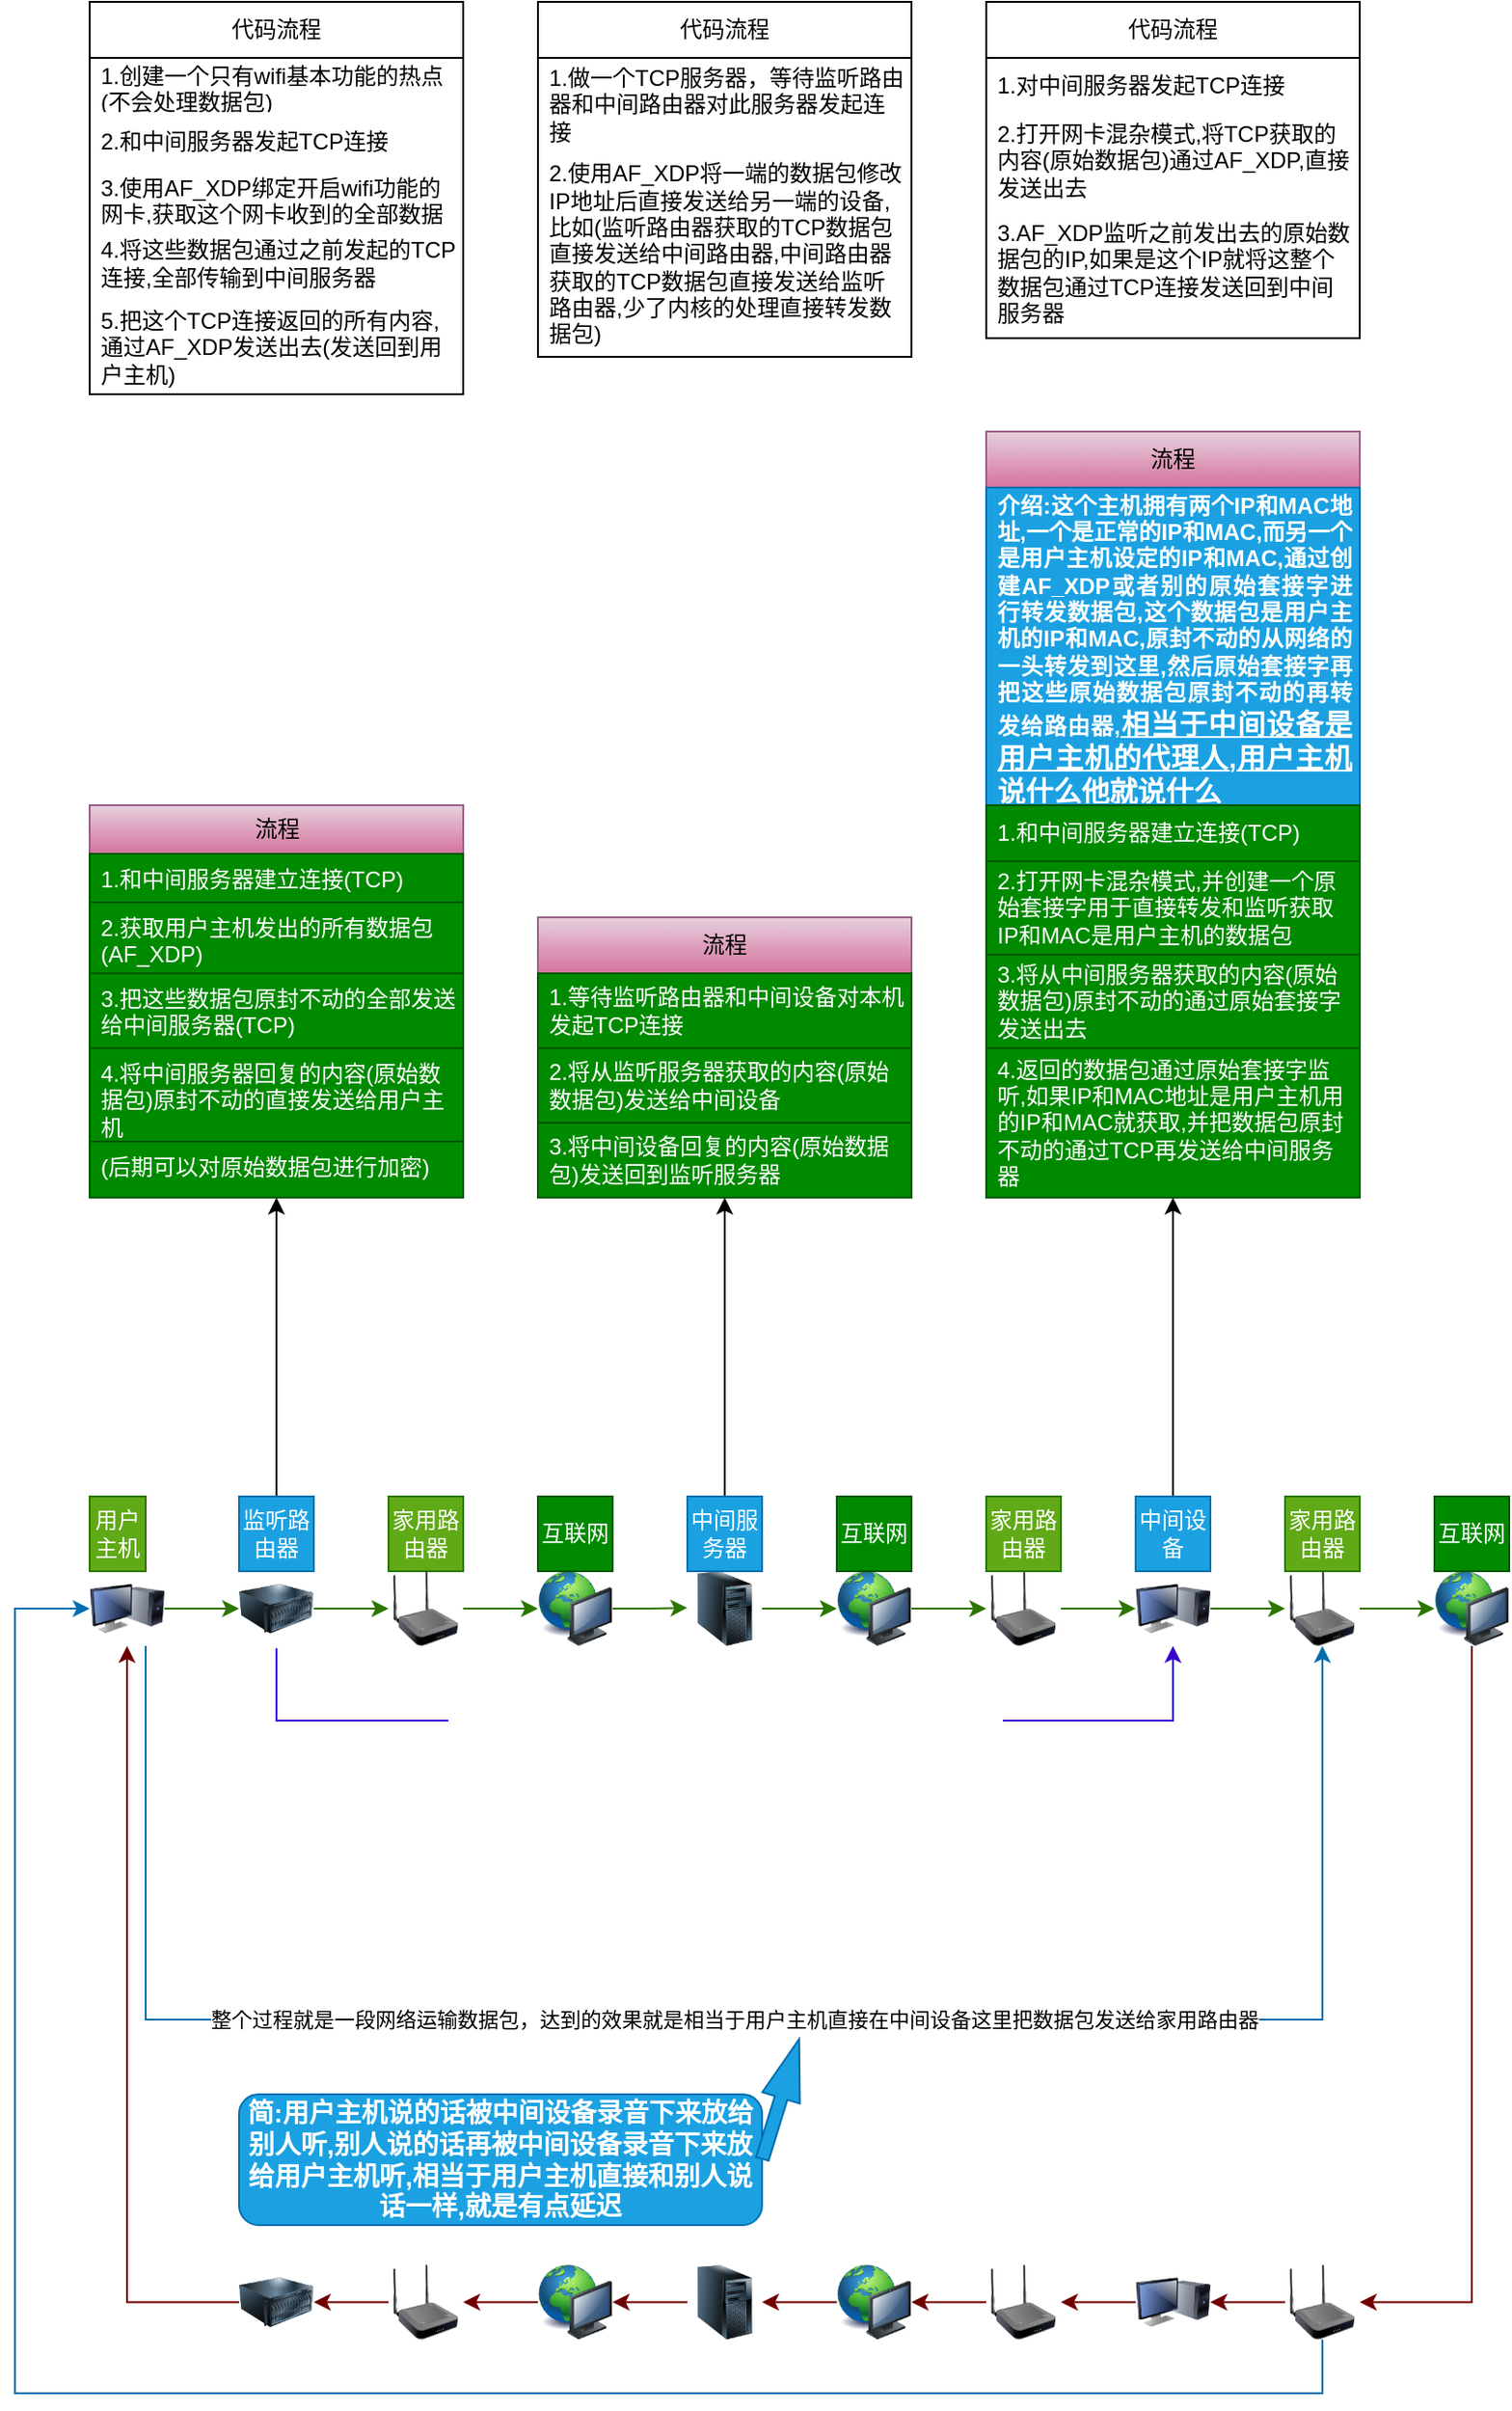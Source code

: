 <mxfile version="24.9.1">
  <diagram name="第 1 页" id="gAtkW7bylOQtAJeNs2VR">
    <mxGraphModel dx="1426" dy="781" grid="1" gridSize="10" guides="1" tooltips="1" connect="1" arrows="1" fold="1" page="1" pageScale="1" pageWidth="2339" pageHeight="3300" background="none" math="0" shadow="0">
      <root>
        <mxCell id="0" />
        <mxCell id="1" parent="0" />
        <mxCell id="x-CzQK53TSkIjmQ8a_DJ-5" style="edgeStyle=orthogonalEdgeStyle;rounded=0;orthogonalLoop=1;jettySize=auto;html=1;exitX=1;exitY=0.5;exitDx=0;exitDy=0;entryX=0;entryY=0.5;entryDx=0;entryDy=0;fillColor=#60a917;strokeColor=#2D7600;" parent="1" source="x-CzQK53TSkIjmQ8a_DJ-3" edge="1">
          <mxGeometry relative="1" as="geometry">
            <mxPoint x="360" y="1420" as="targetPoint" />
          </mxGeometry>
        </mxCell>
        <mxCell id="x-CzQK53TSkIjmQ8a_DJ-3" value="" style="image;html=1;image=img/lib/clip_art/computers/Server_128x128.png" parent="1" vertex="1">
          <mxGeometry x="280" y="1398.75" width="40" height="42.5" as="geometry" />
        </mxCell>
        <mxCell id="x-CzQK53TSkIjmQ8a_DJ-8" value="用户主机" style="text;html=1;align=center;verticalAlign=middle;whiteSpace=wrap;rounded=0;fillColor=#60a917;fontColor=#ffffff;strokeColor=#2D7600;" parent="1" vertex="1">
          <mxGeometry x="200" y="1360" width="30" height="40" as="geometry" />
        </mxCell>
        <mxCell id="c1YNYs62HSvp9bsKqj9E-18" style="edgeStyle=orthogonalEdgeStyle;rounded=0;orthogonalLoop=1;jettySize=auto;html=1;" parent="1" source="x-CzQK53TSkIjmQ8a_DJ-10" edge="1">
          <mxGeometry relative="1" as="geometry">
            <mxPoint x="300" y="1200" as="targetPoint" />
          </mxGeometry>
        </mxCell>
        <mxCell id="x-CzQK53TSkIjmQ8a_DJ-10" value="监听路由器" style="text;html=1;align=center;verticalAlign=middle;whiteSpace=wrap;rounded=0;fillColor=#1ba1e2;fontColor=#ffffff;strokeColor=#006EAF;" parent="1" vertex="1">
          <mxGeometry x="280" y="1360" width="40" height="40" as="geometry" />
        </mxCell>
        <mxCell id="x-CzQK53TSkIjmQ8a_DJ-12" style="edgeStyle=orthogonalEdgeStyle;rounded=0;orthogonalLoop=1;jettySize=auto;html=1;entryX=0;entryY=0.5;entryDx=0;entryDy=0;fillColor=#60a917;strokeColor=#2D7600;" parent="1" source="x-CzQK53TSkIjmQ8a_DJ-11" target="x-CzQK53TSkIjmQ8a_DJ-3" edge="1">
          <mxGeometry relative="1" as="geometry" />
        </mxCell>
        <mxCell id="x-CzQK53TSkIjmQ8a_DJ-11" value="" style="image;html=1;image=img/lib/clip_art/computers/Monitor_Tower_128x128.png" parent="1" vertex="1">
          <mxGeometry x="200" y="1400" width="40" height="40" as="geometry" />
        </mxCell>
        <mxCell id="x-CzQK53TSkIjmQ8a_DJ-15" value="家用路由器" style="text;html=1;align=center;verticalAlign=middle;whiteSpace=wrap;rounded=0;fillColor=#60a917;fontColor=#ffffff;strokeColor=#2D7600;" parent="1" vertex="1">
          <mxGeometry x="360" y="1360" width="40" height="40" as="geometry" />
        </mxCell>
        <mxCell id="x-CzQK53TSkIjmQ8a_DJ-20" style="edgeStyle=orthogonalEdgeStyle;rounded=0;orthogonalLoop=1;jettySize=auto;html=1;exitX=1;exitY=0.5;exitDx=0;exitDy=0;fillColor=#60a917;strokeColor=#2D7600;" parent="1" source="x-CzQK53TSkIjmQ8a_DJ-17" edge="1">
          <mxGeometry relative="1" as="geometry">
            <mxPoint x="520" y="1419.571" as="targetPoint" />
          </mxGeometry>
        </mxCell>
        <mxCell id="x-CzQK53TSkIjmQ8a_DJ-17" value="" style="image;html=1;image=img/lib/clip_art/computers/Network_128x128.png" parent="1" vertex="1">
          <mxGeometry x="440" y="1400" width="40" height="40" as="geometry" />
        </mxCell>
        <mxCell id="x-CzQK53TSkIjmQ8a_DJ-19" value="互联网" style="text;html=1;align=center;verticalAlign=middle;whiteSpace=wrap;rounded=0;fillColor=#008a00;fontColor=#ffffff;strokeColor=#005700;" parent="1" vertex="1">
          <mxGeometry x="440" y="1360" width="40" height="40" as="geometry" />
        </mxCell>
        <mxCell id="x-CzQK53TSkIjmQ8a_DJ-25" style="edgeStyle=orthogonalEdgeStyle;rounded=0;orthogonalLoop=1;jettySize=auto;html=1;fillColor=#60a917;strokeColor=#2D7600;" parent="1" source="x-CzQK53TSkIjmQ8a_DJ-21" edge="1">
          <mxGeometry relative="1" as="geometry">
            <mxPoint x="600" y="1420" as="targetPoint" />
          </mxGeometry>
        </mxCell>
        <mxCell id="x-CzQK53TSkIjmQ8a_DJ-21" value="" style="image;html=1;image=img/lib/clip_art/computers/Server_Tower_128x128.png" parent="1" vertex="1">
          <mxGeometry x="520" y="1400" width="40" height="40" as="geometry" />
        </mxCell>
        <mxCell id="EB0lFnT8MORgTNQC6fG5-3" style="edgeStyle=orthogonalEdgeStyle;rounded=0;orthogonalLoop=1;jettySize=auto;html=1;entryX=0.5;entryY=1;entryDx=0;entryDy=0;entryPerimeter=0;" parent="1" source="x-CzQK53TSkIjmQ8a_DJ-22" target="EB0lFnT8MORgTNQC6fG5-7" edge="1">
          <mxGeometry relative="1" as="geometry">
            <mxPoint x="540" y="1210" as="targetPoint" />
          </mxGeometry>
        </mxCell>
        <mxCell id="x-CzQK53TSkIjmQ8a_DJ-22" value="中间服务器" style="text;html=1;align=center;verticalAlign=middle;whiteSpace=wrap;rounded=0;fillColor=#1ba1e2;fontColor=#ffffff;strokeColor=#006EAF;" parent="1" vertex="1">
          <mxGeometry x="520" y="1360" width="40" height="40" as="geometry" />
        </mxCell>
        <mxCell id="x-CzQK53TSkIjmQ8a_DJ-66" style="edgeStyle=orthogonalEdgeStyle;rounded=0;orthogonalLoop=1;jettySize=auto;html=1;exitX=1;exitY=0.5;exitDx=0;exitDy=0;entryX=0;entryY=0.5;entryDx=0;entryDy=0;fillColor=#60a917;strokeColor=#2D7600;" parent="1" source="x-CzQK53TSkIjmQ8a_DJ-27" target="x-CzQK53TSkIjmQ8a_DJ-17" edge="1">
          <mxGeometry relative="1" as="geometry">
            <mxPoint x="410" y="1420.207" as="targetPoint" />
          </mxGeometry>
        </mxCell>
        <mxCell id="x-CzQK53TSkIjmQ8a_DJ-27" value="" style="image;html=1;image=img/lib/clip_art/networking/Repeater_128x128.png" parent="1" vertex="1">
          <mxGeometry x="360" y="1400" width="40" height="40" as="geometry" />
        </mxCell>
        <mxCell id="x-CzQK53TSkIjmQ8a_DJ-32" style="edgeStyle=orthogonalEdgeStyle;rounded=0;orthogonalLoop=1;jettySize=auto;html=1;fillColor=#60a917;strokeColor=#2D7600;" parent="1" source="x-CzQK53TSkIjmQ8a_DJ-29" edge="1">
          <mxGeometry relative="1" as="geometry">
            <mxPoint x="680" y="1420" as="targetPoint" />
          </mxGeometry>
        </mxCell>
        <mxCell id="x-CzQK53TSkIjmQ8a_DJ-29" value="" style="image;html=1;image=img/lib/clip_art/computers/Network_128x128.png" parent="1" vertex="1">
          <mxGeometry x="600" y="1400" width="40" height="40" as="geometry" />
        </mxCell>
        <mxCell id="x-CzQK53TSkIjmQ8a_DJ-31" value="互联网" style="text;html=1;align=center;verticalAlign=middle;whiteSpace=wrap;rounded=0;fillColor=#008a00;fontColor=#ffffff;strokeColor=#005700;" parent="1" vertex="1">
          <mxGeometry x="600" y="1360" width="40" height="40" as="geometry" />
        </mxCell>
        <mxCell id="x-CzQK53TSkIjmQ8a_DJ-37" style="edgeStyle=orthogonalEdgeStyle;rounded=0;orthogonalLoop=1;jettySize=auto;html=1;fillColor=#60a917;strokeColor=#2D7600;" parent="1" source="x-CzQK53TSkIjmQ8a_DJ-35" edge="1">
          <mxGeometry relative="1" as="geometry">
            <mxPoint x="760" y="1420" as="targetPoint" />
          </mxGeometry>
        </mxCell>
        <mxCell id="x-CzQK53TSkIjmQ8a_DJ-35" value="" style="image;html=1;image=img/lib/clip_art/networking/Repeater_128x128.png" parent="1" vertex="1">
          <mxGeometry x="680" y="1400" width="40" height="40" as="geometry" />
        </mxCell>
        <mxCell id="x-CzQK53TSkIjmQ8a_DJ-36" value="家用路由器" style="text;html=1;align=center;verticalAlign=middle;whiteSpace=wrap;rounded=0;fillColor=#60a917;fontColor=#ffffff;strokeColor=#2D7600;" parent="1" vertex="1">
          <mxGeometry x="680" y="1360" width="40" height="40" as="geometry" />
        </mxCell>
        <mxCell id="x-CzQK53TSkIjmQ8a_DJ-45" style="edgeStyle=orthogonalEdgeStyle;rounded=0;orthogonalLoop=1;jettySize=auto;html=1;fillColor=#60a917;strokeColor=#2D7600;" parent="1" source="x-CzQK53TSkIjmQ8a_DJ-39" edge="1">
          <mxGeometry relative="1" as="geometry">
            <mxPoint x="840" y="1420" as="targetPoint" />
          </mxGeometry>
        </mxCell>
        <mxCell id="x-CzQK53TSkIjmQ8a_DJ-39" value="" style="image;html=1;image=img/lib/clip_art/computers/Monitor_Tower_128x128.png" parent="1" vertex="1">
          <mxGeometry x="760" y="1400" width="40" height="40" as="geometry" />
        </mxCell>
        <mxCell id="EB0lFnT8MORgTNQC6fG5-29" style="edgeStyle=orthogonalEdgeStyle;rounded=0;orthogonalLoop=1;jettySize=auto;html=1;entryX=0.5;entryY=1;entryDx=0;entryDy=0;entryPerimeter=0;" parent="1" source="x-CzQK53TSkIjmQ8a_DJ-40" target="EB0lFnT8MORgTNQC6fG5-39" edge="1">
          <mxGeometry relative="1" as="geometry">
            <mxPoint x="780" y="1210" as="targetPoint" />
          </mxGeometry>
        </mxCell>
        <mxCell id="x-CzQK53TSkIjmQ8a_DJ-40" value="中间设备" style="text;html=1;align=center;verticalAlign=middle;whiteSpace=wrap;rounded=0;fillColor=#1ba1e2;fontColor=#ffffff;strokeColor=#006EAF;" parent="1" vertex="1">
          <mxGeometry x="760" y="1360" width="40" height="40" as="geometry" />
        </mxCell>
        <mxCell id="x-CzQK53TSkIjmQ8a_DJ-49" style="edgeStyle=orthogonalEdgeStyle;rounded=0;orthogonalLoop=1;jettySize=auto;html=1;fillColor=#60a917;strokeColor=#2D7600;" parent="1" source="x-CzQK53TSkIjmQ8a_DJ-47" edge="1">
          <mxGeometry relative="1" as="geometry">
            <mxPoint x="920" y="1420" as="targetPoint" />
          </mxGeometry>
        </mxCell>
        <mxCell id="x-CzQK53TSkIjmQ8a_DJ-47" value="" style="image;html=1;image=img/lib/clip_art/networking/Repeater_128x128.png" parent="1" vertex="1">
          <mxGeometry x="840" y="1400" width="40" height="40" as="geometry" />
        </mxCell>
        <mxCell id="x-CzQK53TSkIjmQ8a_DJ-48" value="家用路由器" style="text;html=1;align=center;verticalAlign=middle;whiteSpace=wrap;rounded=0;fillColor=#60a917;fontColor=#ffffff;strokeColor=#2D7600;" parent="1" vertex="1">
          <mxGeometry x="840" y="1360" width="40" height="40" as="geometry" />
        </mxCell>
        <mxCell id="x-CzQK53TSkIjmQ8a_DJ-60" style="edgeStyle=orthogonalEdgeStyle;rounded=0;orthogonalLoop=1;jettySize=auto;html=1;entryX=1;entryY=0.5;entryDx=0;entryDy=0;fillColor=#a20025;strokeColor=#6F0000;" parent="1" source="x-CzQK53TSkIjmQ8a_DJ-50" target="x-CzQK53TSkIjmQ8a_DJ-53" edge="1">
          <mxGeometry relative="1" as="geometry">
            <mxPoint x="940" y="1772.5" as="targetPoint" />
            <Array as="points">
              <mxPoint x="940" y="1791" />
            </Array>
          </mxGeometry>
        </mxCell>
        <mxCell id="x-CzQK53TSkIjmQ8a_DJ-50" value="" style="image;html=1;image=img/lib/clip_art/computers/Network_128x128.png" parent="1" vertex="1">
          <mxGeometry x="920" y="1400" width="40" height="40" as="geometry" />
        </mxCell>
        <mxCell id="x-CzQK53TSkIjmQ8a_DJ-51" value="互联网" style="text;html=1;align=center;verticalAlign=middle;whiteSpace=wrap;rounded=0;fillColor=#008a00;fontColor=#ffffff;strokeColor=#005700;" parent="1" vertex="1">
          <mxGeometry x="920" y="1360" width="40" height="40" as="geometry" />
        </mxCell>
        <mxCell id="x-CzQK53TSkIjmQ8a_DJ-68" style="edgeStyle=orthogonalEdgeStyle;rounded=0;orthogonalLoop=1;jettySize=auto;html=1;fillColor=#a20025;strokeColor=#6F0000;" parent="1" source="x-CzQK53TSkIjmQ8a_DJ-53" edge="1">
          <mxGeometry relative="1" as="geometry">
            <mxPoint x="800" y="1791.25" as="targetPoint" />
          </mxGeometry>
        </mxCell>
        <mxCell id="EB0lFnT8MORgTNQC6fG5-37" style="edgeStyle=orthogonalEdgeStyle;rounded=0;orthogonalLoop=1;jettySize=auto;html=1;entryX=0;entryY=0.5;entryDx=0;entryDy=0;fillColor=#1ba1e2;strokeColor=#006EAF;movable=1;resizable=1;rotatable=1;deletable=1;editable=1;locked=0;connectable=1;exitX=0.5;exitY=1;exitDx=0;exitDy=0;" parent="1" source="x-CzQK53TSkIjmQ8a_DJ-53" target="x-CzQK53TSkIjmQ8a_DJ-11" edge="1">
          <mxGeometry relative="1" as="geometry">
            <Array as="points">
              <mxPoint x="860" y="1840" />
              <mxPoint x="160" y="1840" />
              <mxPoint x="160" y="1420" />
            </Array>
            <mxPoint x="900" y="1830" as="sourcePoint" />
          </mxGeometry>
        </mxCell>
        <mxCell id="x-CzQK53TSkIjmQ8a_DJ-53" value="" style="image;html=1;image=img/lib/clip_art/networking/Repeater_128x128.png" parent="1" vertex="1">
          <mxGeometry x="840" y="1771.25" width="40" height="40" as="geometry" />
        </mxCell>
        <mxCell id="x-CzQK53TSkIjmQ8a_DJ-70" style="edgeStyle=orthogonalEdgeStyle;rounded=0;orthogonalLoop=1;jettySize=auto;html=1;entryX=1;entryY=0.5;entryDx=0;entryDy=0;fillColor=#a20025;strokeColor=#6F0000;" parent="1" source="x-CzQK53TSkIjmQ8a_DJ-54" target="x-CzQK53TSkIjmQ8a_DJ-58" edge="1">
          <mxGeometry relative="1" as="geometry" />
        </mxCell>
        <mxCell id="x-CzQK53TSkIjmQ8a_DJ-54" value="" style="image;html=1;image=img/lib/clip_art/networking/Repeater_128x128.png" parent="1" vertex="1">
          <mxGeometry x="680" y="1771.25" width="40" height="40" as="geometry" />
        </mxCell>
        <mxCell id="x-CzQK53TSkIjmQ8a_DJ-76" style="edgeStyle=orthogonalEdgeStyle;rounded=0;orthogonalLoop=1;jettySize=auto;html=1;entryX=1;entryY=0.5;entryDx=0;entryDy=0;fillColor=#a20025;strokeColor=#6F0000;" parent="1" source="x-CzQK53TSkIjmQ8a_DJ-55" target="x-CzQK53TSkIjmQ8a_DJ-63" edge="1">
          <mxGeometry relative="1" as="geometry" />
        </mxCell>
        <mxCell id="x-CzQK53TSkIjmQ8a_DJ-55" value="" style="image;html=1;image=img/lib/clip_art/networking/Repeater_128x128.png" parent="1" vertex="1">
          <mxGeometry x="360" y="1771.25" width="40" height="40" as="geometry" />
        </mxCell>
        <mxCell id="x-CzQK53TSkIjmQ8a_DJ-73" style="edgeStyle=orthogonalEdgeStyle;rounded=0;orthogonalLoop=1;jettySize=auto;html=1;entryX=1;entryY=0.5;entryDx=0;entryDy=0;fillColor=#a20025;strokeColor=#6F0000;" parent="1" source="x-CzQK53TSkIjmQ8a_DJ-56" target="x-CzQK53TSkIjmQ8a_DJ-55" edge="1">
          <mxGeometry relative="1" as="geometry" />
        </mxCell>
        <mxCell id="x-CzQK53TSkIjmQ8a_DJ-56" value="" style="image;html=1;image=img/lib/clip_art/computers/Network_128x128.png" parent="1" vertex="1">
          <mxGeometry x="440" y="1771.25" width="40" height="40" as="geometry" />
        </mxCell>
        <mxCell id="x-CzQK53TSkIjmQ8a_DJ-72" style="edgeStyle=orthogonalEdgeStyle;rounded=0;orthogonalLoop=1;jettySize=auto;html=1;entryX=1;entryY=0.5;entryDx=0;entryDy=0;fillColor=#a20025;strokeColor=#6F0000;" parent="1" source="x-CzQK53TSkIjmQ8a_DJ-57" target="x-CzQK53TSkIjmQ8a_DJ-56" edge="1">
          <mxGeometry relative="1" as="geometry" />
        </mxCell>
        <mxCell id="x-CzQK53TSkIjmQ8a_DJ-57" value="" style="image;html=1;image=img/lib/clip_art/computers/Server_Tower_128x128.png" parent="1" vertex="1">
          <mxGeometry x="520" y="1771.25" width="40" height="40" as="geometry" />
        </mxCell>
        <mxCell id="x-CzQK53TSkIjmQ8a_DJ-71" style="edgeStyle=orthogonalEdgeStyle;rounded=0;orthogonalLoop=1;jettySize=auto;html=1;entryX=1;entryY=0.5;entryDx=0;entryDy=0;fillColor=#a20025;strokeColor=#6F0000;" parent="1" source="x-CzQK53TSkIjmQ8a_DJ-58" target="x-CzQK53TSkIjmQ8a_DJ-57" edge="1">
          <mxGeometry relative="1" as="geometry" />
        </mxCell>
        <mxCell id="x-CzQK53TSkIjmQ8a_DJ-58" value="" style="image;html=1;image=img/lib/clip_art/computers/Network_128x128.png" parent="1" vertex="1">
          <mxGeometry x="600" y="1771.25" width="40" height="40" as="geometry" />
        </mxCell>
        <mxCell id="x-CzQK53TSkIjmQ8a_DJ-69" style="edgeStyle=orthogonalEdgeStyle;rounded=0;orthogonalLoop=1;jettySize=auto;html=1;entryX=1;entryY=0.5;entryDx=0;entryDy=0;fillColor=#a20025;strokeColor=#6F0000;" parent="1" source="x-CzQK53TSkIjmQ8a_DJ-62" target="x-CzQK53TSkIjmQ8a_DJ-54" edge="1">
          <mxGeometry relative="1" as="geometry" />
        </mxCell>
        <mxCell id="x-CzQK53TSkIjmQ8a_DJ-62" value="" style="image;html=1;image=img/lib/clip_art/computers/Monitor_Tower_128x128.png" parent="1" vertex="1">
          <mxGeometry x="760" y="1771.25" width="40" height="40" as="geometry" />
        </mxCell>
        <mxCell id="x-CzQK53TSkIjmQ8a_DJ-64" style="edgeStyle=orthogonalEdgeStyle;rounded=0;orthogonalLoop=1;jettySize=auto;html=1;entryX=0.5;entryY=1;entryDx=0;entryDy=0;fillColor=#a20025;strokeColor=#6F0000;" parent="1" source="x-CzQK53TSkIjmQ8a_DJ-63" target="x-CzQK53TSkIjmQ8a_DJ-11" edge="1">
          <mxGeometry relative="1" as="geometry" />
        </mxCell>
        <mxCell id="x-CzQK53TSkIjmQ8a_DJ-63" value="" style="image;html=1;image=img/lib/clip_art/computers/Server_128x128.png" parent="1" vertex="1">
          <mxGeometry x="280" y="1770" width="40" height="42.5" as="geometry" />
        </mxCell>
        <mxCell id="c1YNYs62HSvp9bsKqj9E-14" value="流程" style="swimlane;fontStyle=0;childLayout=stackLayout;horizontal=1;startSize=26;fillColor=#e6d0de;horizontalStack=0;resizeParent=1;resizeParentMax=0;resizeLast=0;collapsible=1;marginBottom=0;html=1;gradientColor=#d5739d;strokeColor=#996185;" parent="1" vertex="1">
          <mxGeometry x="200" y="990" width="200" height="210" as="geometry">
            <mxRectangle x="110" y="320" width="60" height="30" as="alternateBounds" />
          </mxGeometry>
        </mxCell>
        <mxCell id="c1YNYs62HSvp9bsKqj9E-21" value="1.和中间服务器建立连接(TCP)" style="text;strokeColor=#005700;fillColor=#008a00;align=left;verticalAlign=top;spacingLeft=4;spacingRight=4;overflow=hidden;rotatable=0;points=[[0,0.5],[1,0.5]];portConstraint=eastwest;whiteSpace=wrap;html=1;fontColor=#ffffff;" parent="c1YNYs62HSvp9bsKqj9E-14" vertex="1">
          <mxGeometry y="26" width="200" height="26" as="geometry" />
        </mxCell>
        <mxCell id="c1YNYs62HSvp9bsKqj9E-20" value="2.获取用户主机发出的所有数据包(AF_XDP)" style="text;strokeColor=#005700;fillColor=#008a00;align=left;verticalAlign=top;spacingLeft=4;spacingRight=4;overflow=hidden;rotatable=0;points=[[0,0.5],[1,0.5]];portConstraint=eastwest;whiteSpace=wrap;html=1;fontColor=#ffffff;" parent="c1YNYs62HSvp9bsKqj9E-14" vertex="1">
          <mxGeometry y="52" width="200" height="38" as="geometry" />
        </mxCell>
        <mxCell id="c1YNYs62HSvp9bsKqj9E-15" value="3.把这些数据包原封不动的全部发送给中间服务器(TCP)" style="text;strokeColor=#005700;fillColor=#008a00;align=left;verticalAlign=top;spacingLeft=4;spacingRight=4;overflow=hidden;rotatable=0;points=[[0,0.5],[1,0.5]];portConstraint=eastwest;whiteSpace=wrap;html=1;fontColor=#ffffff;" parent="c1YNYs62HSvp9bsKqj9E-14" vertex="1">
          <mxGeometry y="90" width="200" height="40" as="geometry" />
        </mxCell>
        <mxCell id="EB0lFnT8MORgTNQC6fG5-8" value="4.将中间服务器回复的内容(原始数据包)原封不动的直接发送给用户主机" style="text;strokeColor=#005700;fillColor=#008a00;align=left;verticalAlign=top;spacingLeft=4;spacingRight=4;overflow=hidden;rotatable=0;points=[[0,0.5],[1,0.5]];portConstraint=eastwest;whiteSpace=wrap;html=1;fontColor=#ffffff;" parent="c1YNYs62HSvp9bsKqj9E-14" vertex="1">
          <mxGeometry y="130" width="200" height="50" as="geometry" />
        </mxCell>
        <mxCell id="EB0lFnT8MORgTNQC6fG5-9" value="(后期可以对原始数据包进行加密)" style="text;strokeColor=#005700;fillColor=#008a00;align=left;verticalAlign=top;spacingLeft=4;spacingRight=4;overflow=hidden;rotatable=0;points=[[0,0.5],[1,0.5]];portConstraint=eastwest;whiteSpace=wrap;html=1;fontColor=#ffffff;" parent="c1YNYs62HSvp9bsKqj9E-14" vertex="1">
          <mxGeometry y="180" width="200" height="30" as="geometry" />
        </mxCell>
        <mxCell id="EB0lFnT8MORgTNQC6fG5-4" value="流程" style="swimlane;fontStyle=0;childLayout=stackLayout;horizontal=1;startSize=30;horizontalStack=0;resizeParent=1;resizeParentMax=0;resizeLast=0;collapsible=1;marginBottom=0;whiteSpace=wrap;html=1;fillColor=#e6d0de;gradientColor=#d5739d;strokeColor=#996185;" parent="1" vertex="1">
          <mxGeometry x="440" y="1050" width="200" height="150" as="geometry">
            <mxRectangle x="320" y="290" width="60" height="30" as="alternateBounds" />
          </mxGeometry>
        </mxCell>
        <mxCell id="EB0lFnT8MORgTNQC6fG5-5" value="1.等待监听路由器和中间设备对本机发起TCP连接" style="text;strokeColor=#005700;fillColor=#008a00;align=left;verticalAlign=middle;spacingLeft=4;spacingRight=4;overflow=hidden;points=[[0,0.5],[1,0.5]];portConstraint=eastwest;rotatable=0;whiteSpace=wrap;html=1;fontColor=#ffffff;" parent="EB0lFnT8MORgTNQC6fG5-4" vertex="1">
          <mxGeometry y="30" width="200" height="40" as="geometry" />
        </mxCell>
        <mxCell id="EB0lFnT8MORgTNQC6fG5-6" value="2.将从监听服务器获取的内容(原始数据包)发送给中间设备" style="text;strokeColor=#005700;fillColor=#008a00;align=left;verticalAlign=middle;spacingLeft=4;spacingRight=4;overflow=hidden;points=[[0,0.5],[1,0.5]];portConstraint=eastwest;rotatable=0;whiteSpace=wrap;html=1;fontColor=#ffffff;" parent="EB0lFnT8MORgTNQC6fG5-4" vertex="1">
          <mxGeometry y="70" width="200" height="40" as="geometry" />
        </mxCell>
        <mxCell id="EB0lFnT8MORgTNQC6fG5-7" value="3.将中间设备回复的内容(原始数据包)发送回到监听服务器" style="text;strokeColor=#005700;fillColor=#008a00;align=left;verticalAlign=middle;spacingLeft=4;spacingRight=4;overflow=hidden;points=[[0,0.5],[1,0.5]];portConstraint=eastwest;rotatable=0;whiteSpace=wrap;html=1;fontColor=#ffffff;" parent="EB0lFnT8MORgTNQC6fG5-4" vertex="1">
          <mxGeometry y="110" width="200" height="40" as="geometry" />
        </mxCell>
        <mxCell id="EB0lFnT8MORgTNQC6fG5-11" value="流程" style="swimlane;fontStyle=0;childLayout=stackLayout;horizontal=1;startSize=30;horizontalStack=0;resizeParent=1;resizeParentMax=0;resizeLast=0;collapsible=1;marginBottom=0;whiteSpace=wrap;html=1;fillColor=#e6d0de;gradientColor=#d5739d;strokeColor=#996185;" parent="1" vertex="1">
          <mxGeometry x="680" y="790" width="200" height="410" as="geometry">
            <mxRectangle x="560" y="220" width="60" height="30" as="alternateBounds" />
          </mxGeometry>
        </mxCell>
        <mxCell id="EB0lFnT8MORgTNQC6fG5-12" value="&lt;div style=&quot;text-align: justify;&quot;&gt;&lt;span style=&quot;background-color: initial;&quot;&gt;介绍:这个主机拥有两个IP和MAC地址,一个是正常的IP和MAC,而另一个是用户主机设定的IP和MAC,通过创建AF_XDP或者别的原始套接字进行转发数据包,这个数据包是用户主机的IP和MAC,原封不动的从网络的一头转发到这里,&lt;/span&gt;&lt;span style=&quot;background-color: initial;&quot;&gt;然后原始套接字再把这些原始数据包原封不动的再转发给路由器,&lt;/span&gt;&lt;u style=&quot;background-color: initial;&quot;&gt;&lt;font style=&quot;font-size: 15px;&quot;&gt;相当于中间设备是用户主机的代理人,用户主机说什么他就说什么&lt;/font&gt;&lt;/u&gt;&lt;/div&gt;" style="text;strokeColor=#006EAF;fillColor=#1ba1e2;align=left;verticalAlign=middle;spacingLeft=4;spacingRight=4;overflow=hidden;points=[[0,0.5],[1,0.5]];portConstraint=eastwest;rotatable=0;whiteSpace=wrap;html=1;fontStyle=1;fontColor=#ffffff;" parent="EB0lFnT8MORgTNQC6fG5-11" vertex="1">
          <mxGeometry y="30" width="200" height="170" as="geometry" />
        </mxCell>
        <mxCell id="EB0lFnT8MORgTNQC6fG5-35" value="1.和中间服务器建立连接(TCP)" style="text;strokeColor=#005700;fillColor=#008a00;align=left;verticalAlign=middle;spacingLeft=4;spacingRight=4;overflow=hidden;points=[[0,0.5],[1,0.5]];portConstraint=eastwest;rotatable=0;whiteSpace=wrap;html=1;fontColor=#ffffff;" parent="EB0lFnT8MORgTNQC6fG5-11" vertex="1">
          <mxGeometry y="200" width="200" height="30" as="geometry" />
        </mxCell>
        <mxCell id="EB0lFnT8MORgTNQC6fG5-38" value="2.打开网卡混杂模式,并创建一个原始套接字用于直接转发和监听获取IP和MAC是用户主机的数据包" style="text;strokeColor=#005700;fillColor=#008a00;align=left;verticalAlign=middle;spacingLeft=4;spacingRight=4;overflow=hidden;points=[[0,0.5],[1,0.5]];portConstraint=eastwest;rotatable=0;whiteSpace=wrap;html=1;fontColor=#ffffff;" parent="EB0lFnT8MORgTNQC6fG5-11" vertex="1">
          <mxGeometry y="230" width="200" height="50" as="geometry" />
        </mxCell>
        <mxCell id="EB0lFnT8MORgTNQC6fG5-34" value="3.将从中间服务器获取的内容(原始数据包)原封不动的通过原始套接字发送出去" style="text;strokeColor=#005700;fillColor=#008a00;align=left;verticalAlign=middle;spacingLeft=4;spacingRight=4;overflow=hidden;points=[[0,0.5],[1,0.5]];portConstraint=eastwest;rotatable=0;whiteSpace=wrap;html=1;fontColor=#ffffff;" parent="EB0lFnT8MORgTNQC6fG5-11" vertex="1">
          <mxGeometry y="280" width="200" height="50" as="geometry" />
        </mxCell>
        <mxCell id="EB0lFnT8MORgTNQC6fG5-39" value="4.返回的数据包通过原始套接字监听,如果IP和MAC地址是用户主机用的IP和MAC就获取,并把数据包原封不动的通过TCP再发送给中间服务器" style="text;strokeColor=#005700;fillColor=#008a00;align=left;verticalAlign=middle;spacingLeft=4;spacingRight=4;overflow=hidden;points=[[0,0.5],[1,0.5]];portConstraint=eastwest;rotatable=0;whiteSpace=wrap;html=1;fontColor=#ffffff;" parent="EB0lFnT8MORgTNQC6fG5-11" vertex="1">
          <mxGeometry y="330" width="200" height="80" as="geometry" />
        </mxCell>
        <mxCell id="EB0lFnT8MORgTNQC6fG5-24" value="&lt;font style=&quot;font-size: 14px;&quot;&gt;简:用户主机说的话被中间设备录音下来放给别人听,别人说的话再被中间设备录音下来放给用户主机听,相当于用户主机直接和别人说话一样,就是有点延迟&lt;/font&gt;" style="text;html=1;align=center;verticalAlign=middle;whiteSpace=wrap;rounded=1;fontStyle=1;fillStyle=auto;glass=0;shadow=0;fillColor=#1ba1e2;fontColor=#ffffff;strokeColor=#006EAF;" parent="1" vertex="1">
          <mxGeometry x="280" y="1680" width="280" height="70" as="geometry" />
        </mxCell>
        <mxCell id="EWViXd4iG7tjHIWhBLR--7" value="" style="shape=flexArrow;endArrow=classic;html=1;rounded=0;fillColor=#1ba1e2;strokeColor=#006EAF;exitX=1;exitY=0.5;exitDx=0;exitDy=0;width=7;endSize=10.63;endWidth=13;" parent="1" source="EB0lFnT8MORgTNQC6fG5-24" edge="1">
          <mxGeometry width="50" height="50" relative="1" as="geometry">
            <mxPoint x="690" y="1600" as="sourcePoint" />
            <mxPoint x="580" y="1650" as="targetPoint" />
            <Array as="points" />
          </mxGeometry>
        </mxCell>
        <mxCell id="EWViXd4iG7tjHIWhBLR--22" value="" style="endArrow=classic;html=1;rounded=0;exitX=0.5;exitY=1;exitDx=0;exitDy=0;entryX=0.5;entryY=1;entryDx=0;entryDy=0;fillColor=#6a00ff;strokeColor=#3700CC;" parent="1" source="x-CzQK53TSkIjmQ8a_DJ-3" target="x-CzQK53TSkIjmQ8a_DJ-39" edge="1">
          <mxGeometry relative="1" as="geometry">
            <mxPoint x="670" y="1480" as="sourcePoint" />
            <mxPoint x="770" y="1480" as="targetPoint" />
            <Array as="points">
              <mxPoint x="300" y="1480" />
              <mxPoint x="780" y="1480" />
            </Array>
          </mxGeometry>
        </mxCell>
        <mxCell id="EWViXd4iG7tjHIWhBLR--23" value="监听路由器获取到的全部数据包都原封不动的传输给中间设备" style="edgeLabel;resizable=0;html=1;;align=center;verticalAlign=middle;fontColor=#FFFFFF;" parent="EWViXd4iG7tjHIWhBLR--22" connectable="0" vertex="1">
          <mxGeometry relative="1" as="geometry">
            <mxPoint x="-1" as="offset" />
          </mxGeometry>
        </mxCell>
        <mxCell id="EWViXd4iG7tjHIWhBLR--25" value="" style="endArrow=classic;html=1;rounded=0;exitX=0.75;exitY=1;exitDx=0;exitDy=0;entryX=0.5;entryY=1;entryDx=0;entryDy=0;fillColor=#1ba1e2;strokeColor=#006EAF;" parent="1" source="x-CzQK53TSkIjmQ8a_DJ-11" target="x-CzQK53TSkIjmQ8a_DJ-47" edge="1">
          <mxGeometry relative="1" as="geometry">
            <mxPoint x="320" y="1640" as="sourcePoint" />
            <mxPoint x="630" y="1650" as="targetPoint" />
            <Array as="points">
              <mxPoint x="230" y="1640" />
              <mxPoint x="860" y="1640" />
            </Array>
          </mxGeometry>
        </mxCell>
        <mxCell id="EWViXd4iG7tjHIWhBLR--26" value="整个过程就是一段网络运输数据包，达到的效果就是相当于用户主机直接在中间设备这里把数据包发送给家用路由器" style="edgeLabel;resizable=0;html=1;;align=center;verticalAlign=middle;" parent="EWViXd4iG7tjHIWhBLR--25" connectable="0" vertex="1">
          <mxGeometry relative="1" as="geometry" />
        </mxCell>
        <mxCell id="MK47nBRpxyOCvtwYz0mT-1" value="代码流程" style="swimlane;fontStyle=0;childLayout=stackLayout;horizontal=1;startSize=30;horizontalStack=0;resizeParent=1;resizeParentMax=0;resizeLast=0;collapsible=1;marginBottom=0;whiteSpace=wrap;html=1;" parent="1" vertex="1">
          <mxGeometry x="200" y="560" width="200" height="210" as="geometry" />
        </mxCell>
        <mxCell id="vj2Zs9e24-JzKse8db9l-1" value="1.创建一个只有wifi基本功能的热点(不会处理数据包)" style="text;strokeColor=none;fillColor=none;align=left;verticalAlign=middle;spacingLeft=4;spacingRight=4;overflow=hidden;points=[[0,0.5],[1,0.5]];portConstraint=eastwest;rotatable=0;whiteSpace=wrap;html=1;" parent="MK47nBRpxyOCvtwYz0mT-1" vertex="1">
          <mxGeometry y="30" width="200" height="30" as="geometry" />
        </mxCell>
        <mxCell id="MK47nBRpxyOCvtwYz0mT-2" value="2.和中间服务器发起TCP连接" style="text;strokeColor=none;fillColor=none;align=left;verticalAlign=middle;spacingLeft=4;spacingRight=4;overflow=hidden;points=[[0,0.5],[1,0.5]];portConstraint=eastwest;rotatable=0;whiteSpace=wrap;html=1;" parent="MK47nBRpxyOCvtwYz0mT-1" vertex="1">
          <mxGeometry y="60" width="200" height="30" as="geometry" />
        </mxCell>
        <mxCell id="MK47nBRpxyOCvtwYz0mT-3" value="3.使用AF_XDP绑定开启wifi功能的网卡,获取这个网卡收到的全部数据包" style="text;strokeColor=none;fillColor=none;align=left;verticalAlign=middle;spacingLeft=4;spacingRight=4;overflow=hidden;points=[[0,0.5],[1,0.5]];portConstraint=eastwest;rotatable=0;whiteSpace=wrap;html=1;" parent="MK47nBRpxyOCvtwYz0mT-1" vertex="1">
          <mxGeometry y="90" width="200" height="30" as="geometry" />
        </mxCell>
        <mxCell id="MK47nBRpxyOCvtwYz0mT-4" value="4.将这些数据包通过之前发起的TCP连接,全部传输到中间服务器" style="text;strokeColor=none;fillColor=none;align=left;verticalAlign=middle;spacingLeft=4;spacingRight=4;overflow=hidden;points=[[0,0.5],[1,0.5]];portConstraint=eastwest;rotatable=0;whiteSpace=wrap;html=1;" parent="MK47nBRpxyOCvtwYz0mT-1" vertex="1">
          <mxGeometry y="120" width="200" height="40" as="geometry" />
        </mxCell>
        <mxCell id="vj2Zs9e24-JzKse8db9l-2" value="5.把这个TCP连接返回的所有内容,通过AF_XDP发送出去(发送回到用户主机)" style="text;strokeColor=none;fillColor=none;align=left;verticalAlign=middle;spacingLeft=4;spacingRight=4;overflow=hidden;points=[[0,0.5],[1,0.5]];portConstraint=eastwest;rotatable=0;whiteSpace=wrap;html=1;" parent="MK47nBRpxyOCvtwYz0mT-1" vertex="1">
          <mxGeometry y="160" width="200" height="50" as="geometry" />
        </mxCell>
        <mxCell id="9BPUU-cUFfq8zwGGeXJm-1" value="代码流程" style="swimlane;fontStyle=0;childLayout=stackLayout;horizontal=1;startSize=30;horizontalStack=0;resizeParent=1;resizeParentMax=0;resizeLast=0;collapsible=1;marginBottom=0;whiteSpace=wrap;html=1;" parent="1" vertex="1">
          <mxGeometry x="440" y="560" width="200" height="190" as="geometry" />
        </mxCell>
        <mxCell id="9BPUU-cUFfq8zwGGeXJm-2" value="1.做一个TCP服务器，等待监听路由器和中间路由器对此服务器发起连接" style="text;strokeColor=none;fillColor=none;align=left;verticalAlign=middle;spacingLeft=4;spacingRight=4;overflow=hidden;points=[[0,0.5],[1,0.5]];portConstraint=eastwest;rotatable=0;whiteSpace=wrap;html=1;" parent="9BPUU-cUFfq8zwGGeXJm-1" vertex="1">
          <mxGeometry y="30" width="200" height="50" as="geometry" />
        </mxCell>
        <mxCell id="9BPUU-cUFfq8zwGGeXJm-3" value="2.使用AF_XDP将一端的数据包修改IP地址后直接发送给另一端的设备,比如(监听路由器获取的TCP数据包直接发送给中间路由器,中间路由器获取的TCP数据包直接发送给监听路由器,少了内核的处理直接转发数据包)" style="text;strokeColor=none;fillColor=none;align=left;verticalAlign=middle;spacingLeft=4;spacingRight=4;overflow=hidden;points=[[0,0.5],[1,0.5]];portConstraint=eastwest;rotatable=0;whiteSpace=wrap;html=1;" parent="9BPUU-cUFfq8zwGGeXJm-1" vertex="1">
          <mxGeometry y="80" width="200" height="110" as="geometry" />
        </mxCell>
        <mxCell id="9BPUU-cUFfq8zwGGeXJm-5" value="代码流程" style="swimlane;fontStyle=0;childLayout=stackLayout;horizontal=1;startSize=30;horizontalStack=0;resizeParent=1;resizeParentMax=0;resizeLast=0;collapsible=1;marginBottom=0;whiteSpace=wrap;html=1;" parent="1" vertex="1">
          <mxGeometry x="680" y="560" width="200" height="180" as="geometry" />
        </mxCell>
        <mxCell id="9BPUU-cUFfq8zwGGeXJm-6" value="1.对中间服务器发起TCP连接" style="text;strokeColor=none;fillColor=none;align=left;verticalAlign=middle;spacingLeft=4;spacingRight=4;overflow=hidden;points=[[0,0.5],[1,0.5]];portConstraint=eastwest;rotatable=0;whiteSpace=wrap;html=1;" parent="9BPUU-cUFfq8zwGGeXJm-5" vertex="1">
          <mxGeometry y="30" width="200" height="30" as="geometry" />
        </mxCell>
        <mxCell id="9BPUU-cUFfq8zwGGeXJm-7" value="2.打开网卡混杂模式,将TCP获取的内容(原始数据包)通过AF_XDP,直接发送出去" style="text;strokeColor=none;fillColor=none;align=left;verticalAlign=middle;spacingLeft=4;spacingRight=4;overflow=hidden;points=[[0,0.5],[1,0.5]];portConstraint=eastwest;rotatable=0;whiteSpace=wrap;html=1;" parent="9BPUU-cUFfq8zwGGeXJm-5" vertex="1">
          <mxGeometry y="60" width="200" height="50" as="geometry" />
        </mxCell>
        <mxCell id="9BPUU-cUFfq8zwGGeXJm-8" value="3.AF_XDP监听之前发出去的原始数据包的IP,如果是这个IP就将这整个数据包通过TCP连接发送回到中间服务器" style="text;strokeColor=none;fillColor=none;align=left;verticalAlign=middle;spacingLeft=4;spacingRight=4;overflow=hidden;points=[[0,0.5],[1,0.5]];portConstraint=eastwest;rotatable=0;whiteSpace=wrap;html=1;" parent="9BPUU-cUFfq8zwGGeXJm-5" vertex="1">
          <mxGeometry y="110" width="200" height="70" as="geometry" />
        </mxCell>
      </root>
    </mxGraphModel>
  </diagram>
</mxfile>
